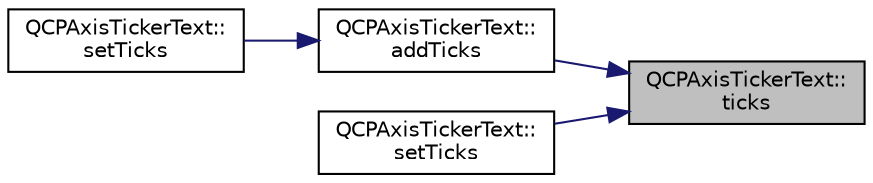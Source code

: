 digraph "QCPAxisTickerText::ticks"
{
 // LATEX_PDF_SIZE
  edge [fontname="Helvetica",fontsize="10",labelfontname="Helvetica",labelfontsize="10"];
  node [fontname="Helvetica",fontsize="10",shape=record];
  rankdir="RL";
  Node1 [label="QCPAxisTickerText::\lticks",height=0.2,width=0.4,color="black", fillcolor="grey75", style="filled", fontcolor="black",tooltip=" "];
  Node1 -> Node2 [dir="back",color="midnightblue",fontsize="10",style="solid",fontname="Helvetica"];
  Node2 [label="QCPAxisTickerText::\laddTicks",height=0.2,width=0.4,color="black", fillcolor="white", style="filled",URL="$classQCPAxisTickerText.html#aba34051300eecaefbedb2df8feff2d45",tooltip=" "];
  Node2 -> Node3 [dir="back",color="midnightblue",fontsize="10",style="solid",fontname="Helvetica"];
  Node3 [label="QCPAxisTickerText::\lsetTicks",height=0.2,width=0.4,color="black", fillcolor="white", style="filled",URL="$classQCPAxisTickerText.html#a686f38f358a0cf2d9309c84c22581d9b",tooltip=" "];
  Node1 -> Node4 [dir="back",color="midnightblue",fontsize="10",style="solid",fontname="Helvetica"];
  Node4 [label="QCPAxisTickerText::\lsetTicks",height=0.2,width=0.4,color="black", fillcolor="white", style="filled",URL="$classQCPAxisTickerText.html#a8cdf1f21940f1f53f5e3d30b2c74f5cf",tooltip=" "];
}
